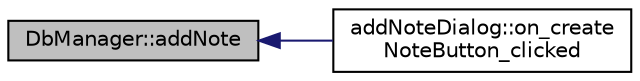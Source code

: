 digraph "DbManager::addNote"
{
  edge [fontname="Helvetica",fontsize="10",labelfontname="Helvetica",labelfontsize="10"];
  node [fontname="Helvetica",fontsize="10",shape=record];
  rankdir="LR";
  Node13 [label="DbManager::addNote",height=0.2,width=0.4,color="black", fillcolor="grey75", style="filled", fontcolor="black"];
  Node13 -> Node14 [dir="back",color="midnightblue",fontsize="10",style="solid"];
  Node14 [label="addNoteDialog::on_create\lNoteButton_clicked",height=0.2,width=0.4,color="black", fillcolor="white", style="filled",URL="$classaddNoteDialog.html#a67b28dc05851888a45774eb240d6e43d"];
}
